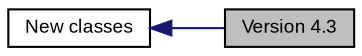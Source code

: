 digraph "Version 4.3"
{
  bgcolor="transparent";
  edge [fontname="Arial",fontsize="9",labelfontname="Arial",labelfontsize="9"];
  node [fontname="Arial",fontsize="9",shape=record];
  rankdir=LR;
  Node0 [label="Version 4.3",height=0.2,width=0.4,color="black", fillcolor="grey75", style="filled" fontcolor="black"];
  Node1 [label="New classes",height=0.2,width=0.4,color="black",URL="$group__new__in.html"];
  Node1->Node0 [shape=plaintext, color="midnightblue", dir="back", style="solid"];
}
